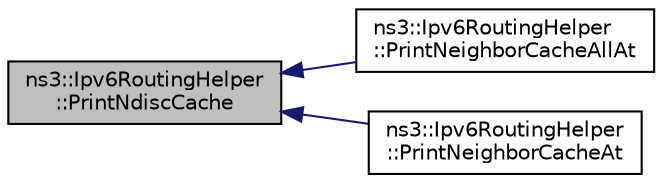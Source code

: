 digraph "ns3::Ipv6RoutingHelper::PrintNdiscCache"
{
  edge [fontname="Helvetica",fontsize="10",labelfontname="Helvetica",labelfontsize="10"];
  node [fontname="Helvetica",fontsize="10",shape=record];
  rankdir="LR";
  Node1 [label="ns3::Ipv6RoutingHelper\l::PrintNdiscCache",height=0.2,width=0.4,color="black", fillcolor="grey75", style="filled", fontcolor="black"];
  Node1 -> Node2 [dir="back",color="midnightblue",fontsize="10",style="solid"];
  Node2 [label="ns3::Ipv6RoutingHelper\l::PrintNeighborCacheAllAt",height=0.2,width=0.4,color="black", fillcolor="white", style="filled",URL="$d1/d7a/classns3_1_1Ipv6RoutingHelper.html#a3fb619b1828a73f8c4a77ba1a64c6417",tooltip="prints the neighbor cache of all nodes at a particular time. "];
  Node1 -> Node3 [dir="back",color="midnightblue",fontsize="10",style="solid"];
  Node3 [label="ns3::Ipv6RoutingHelper\l::PrintNeighborCacheAt",height=0.2,width=0.4,color="black", fillcolor="white", style="filled",URL="$d1/d7a/classns3_1_1Ipv6RoutingHelper.html#a8906443d390d97c41fdb09df227051aa",tooltip="prints the neighbor cache of a node at a particular time. "];
}
